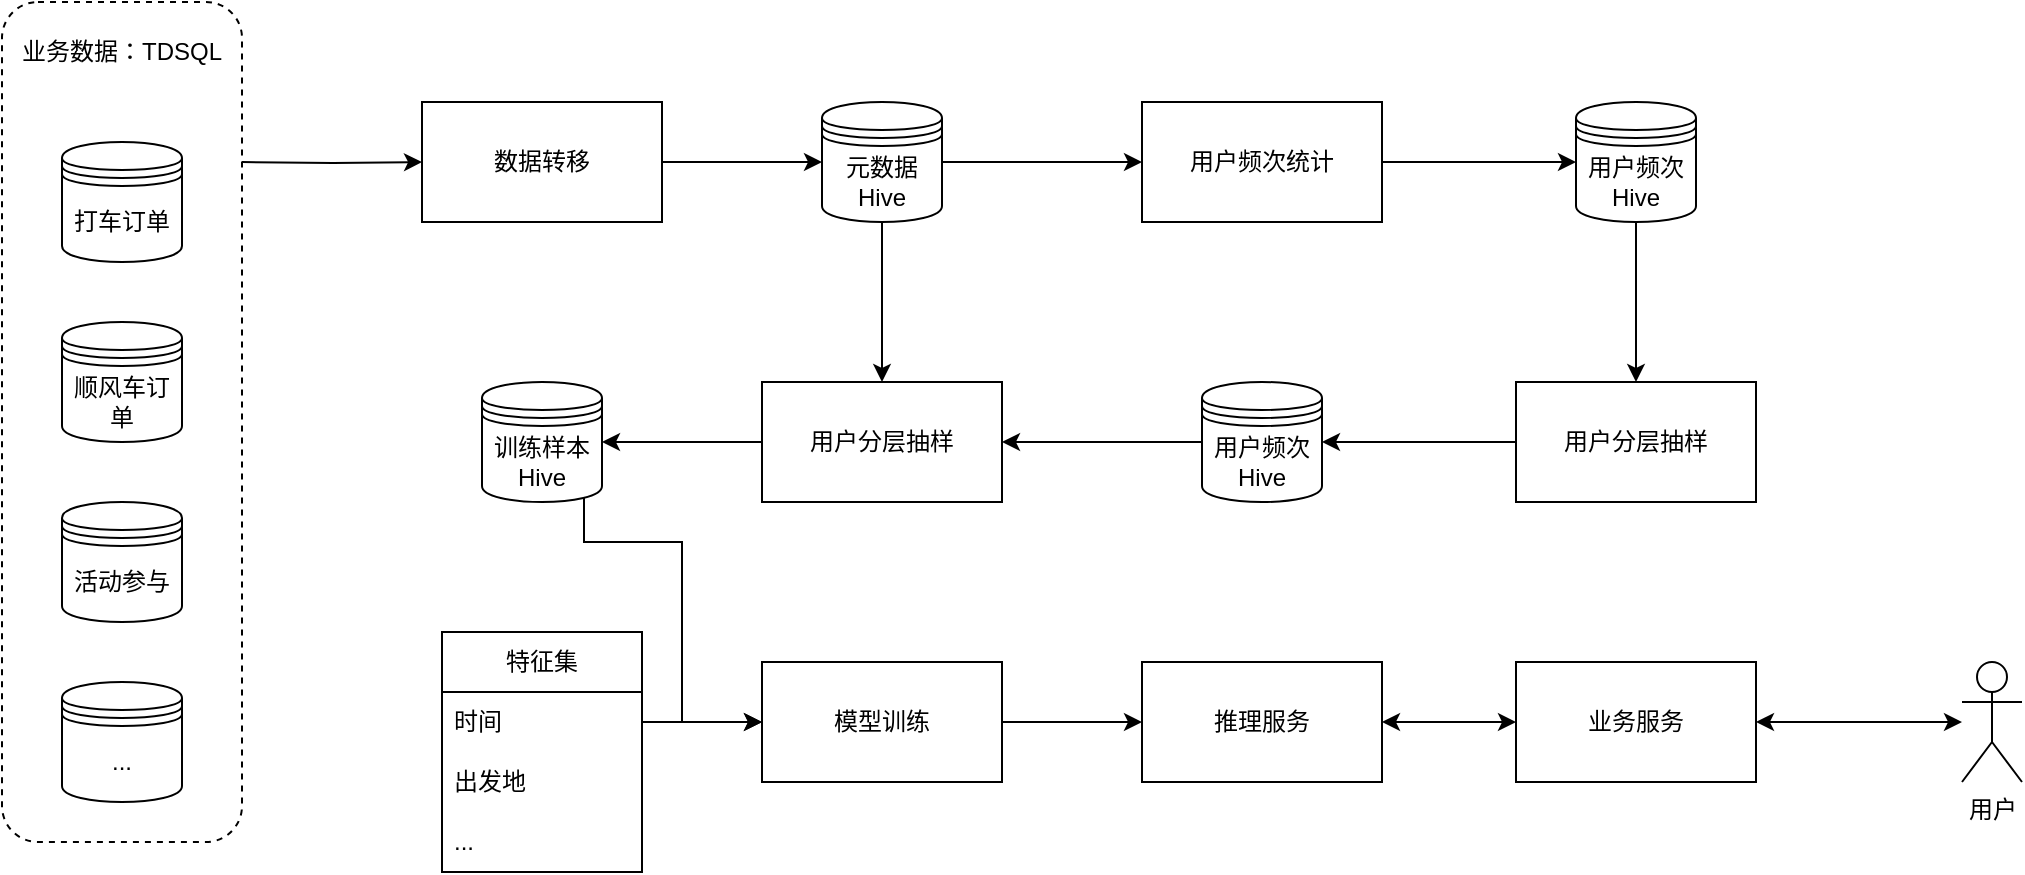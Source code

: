 <mxfile version="25.0.3">
  <diagram name="第 1 页" id="ljqJnMd4tAoq8gkYt9_l">
    <mxGraphModel dx="1383" dy="699" grid="1" gridSize="10" guides="1" tooltips="1" connect="1" arrows="1" fold="1" page="1" pageScale="1" pageWidth="827" pageHeight="1169" math="0" shadow="0">
      <root>
        <mxCell id="0" />
        <mxCell id="1" parent="0" />
        <mxCell id="X4z7BiE-yW4PL0MvgSgU-1" style="edgeStyle=orthogonalEdgeStyle;rounded=0;orthogonalLoop=1;jettySize=auto;html=1;exitX=1;exitY=0.5;exitDx=0;exitDy=0;entryX=0;entryY=0.5;entryDx=0;entryDy=0;" edge="1" parent="1" target="-XVkC3dEDmF10gojKpt2-9">
          <mxGeometry relative="1" as="geometry">
            <mxPoint x="160" y="200" as="sourcePoint" />
          </mxGeometry>
        </mxCell>
        <mxCell id="-XVkC3dEDmF10gojKpt2-4" value="" style="rounded=1;whiteSpace=wrap;html=1;fillColor=none;dashed=1;" parent="1" vertex="1">
          <mxGeometry x="40" y="120" width="120" height="420" as="geometry" />
        </mxCell>
        <mxCell id="-XVkC3dEDmF10gojKpt2-1" value="打车订单" style="shape=datastore;whiteSpace=wrap;html=1;" parent="1" vertex="1">
          <mxGeometry x="70" y="190" width="60" height="60" as="geometry" />
        </mxCell>
        <mxCell id="-XVkC3dEDmF10gojKpt2-2" value="顺风车订单" style="shape=datastore;whiteSpace=wrap;html=1;" parent="1" vertex="1">
          <mxGeometry x="70" y="280" width="60" height="60" as="geometry" />
        </mxCell>
        <mxCell id="-XVkC3dEDmF10gojKpt2-3" value="活动参与" style="shape=datastore;whiteSpace=wrap;html=1;" parent="1" vertex="1">
          <mxGeometry x="70" y="370" width="60" height="60" as="geometry" />
        </mxCell>
        <mxCell id="-XVkC3dEDmF10gojKpt2-5" value="业务数据：TDSQL" style="text;html=1;align=center;verticalAlign=middle;whiteSpace=wrap;rounded=0;" parent="1" vertex="1">
          <mxGeometry x="40" y="130" width="120" height="30" as="geometry" />
        </mxCell>
        <mxCell id="X4z7BiE-yW4PL0MvgSgU-2" style="edgeStyle=orthogonalEdgeStyle;rounded=0;orthogonalLoop=1;jettySize=auto;html=1;exitX=1;exitY=0.5;exitDx=0;exitDy=0;entryX=0;entryY=0.5;entryDx=0;entryDy=0;" edge="1" parent="1" source="-XVkC3dEDmF10gojKpt2-9" target="-XVkC3dEDmF10gojKpt2-17">
          <mxGeometry relative="1" as="geometry" />
        </mxCell>
        <mxCell id="-XVkC3dEDmF10gojKpt2-9" value="数据转移" style="rounded=0;whiteSpace=wrap;html=1;" parent="1" vertex="1">
          <mxGeometry x="250" y="170" width="120" height="60" as="geometry" />
        </mxCell>
        <mxCell id="X4z7BiE-yW4PL0MvgSgU-4" style="edgeStyle=orthogonalEdgeStyle;rounded=0;orthogonalLoop=1;jettySize=auto;html=1;exitX=1;exitY=0.5;exitDx=0;exitDy=0;entryX=0;entryY=0.5;entryDx=0;entryDy=0;" edge="1" parent="1" source="-XVkC3dEDmF10gojKpt2-17" target="X4z7BiE-yW4PL0MvgSgU-3">
          <mxGeometry relative="1" as="geometry" />
        </mxCell>
        <mxCell id="X4z7BiE-yW4PL0MvgSgU-14" style="edgeStyle=orthogonalEdgeStyle;rounded=0;orthogonalLoop=1;jettySize=auto;html=1;exitX=0.5;exitY=1;exitDx=0;exitDy=0;entryX=0.5;entryY=0;entryDx=0;entryDy=0;" edge="1" parent="1" source="-XVkC3dEDmF10gojKpt2-17" target="X4z7BiE-yW4PL0MvgSgU-12">
          <mxGeometry relative="1" as="geometry" />
        </mxCell>
        <mxCell id="-XVkC3dEDmF10gojKpt2-17" value="元数据Hive" style="shape=datastore;whiteSpace=wrap;html=1;" parent="1" vertex="1">
          <mxGeometry x="450" y="170" width="60" height="60" as="geometry" />
        </mxCell>
        <mxCell id="-XVkC3dEDmF10gojKpt2-20" value="..." style="shape=datastore;whiteSpace=wrap;html=1;" parent="1" vertex="1">
          <mxGeometry x="70" y="460" width="60" height="60" as="geometry" />
        </mxCell>
        <mxCell id="X4z7BiE-yW4PL0MvgSgU-10" style="edgeStyle=orthogonalEdgeStyle;rounded=0;orthogonalLoop=1;jettySize=auto;html=1;exitX=0.5;exitY=1;exitDx=0;exitDy=0;entryX=0.5;entryY=0;entryDx=0;entryDy=0;" edge="1" parent="1" source="x-YzyVuPW73V3ZVEIBx--1" target="X4z7BiE-yW4PL0MvgSgU-9">
          <mxGeometry relative="1" as="geometry" />
        </mxCell>
        <mxCell id="x-YzyVuPW73V3ZVEIBx--1" value="&lt;span style=&quot;background-color: initial;&quot;&gt;用户频次Hive&lt;/span&gt;" style="shape=datastore;whiteSpace=wrap;html=1;" parent="1" vertex="1">
          <mxGeometry x="827" y="170" width="60" height="60" as="geometry" />
        </mxCell>
        <mxCell id="X4z7BiE-yW4PL0MvgSgU-7" style="edgeStyle=orthogonalEdgeStyle;rounded=0;orthogonalLoop=1;jettySize=auto;html=1;exitX=1;exitY=0.5;exitDx=0;exitDy=0;" edge="1" parent="1" source="X4z7BiE-yW4PL0MvgSgU-3" target="x-YzyVuPW73V3ZVEIBx--1">
          <mxGeometry relative="1" as="geometry" />
        </mxCell>
        <mxCell id="X4z7BiE-yW4PL0MvgSgU-3" value="用户频次统计" style="rounded=0;whiteSpace=wrap;html=1;" vertex="1" parent="1">
          <mxGeometry x="610" y="170" width="120" height="60" as="geometry" />
        </mxCell>
        <mxCell id="X4z7BiE-yW4PL0MvgSgU-13" style="edgeStyle=orthogonalEdgeStyle;rounded=0;orthogonalLoop=1;jettySize=auto;html=1;exitX=0;exitY=0.5;exitDx=0;exitDy=0;entryX=1;entryY=0.5;entryDx=0;entryDy=0;" edge="1" parent="1" source="X4z7BiE-yW4PL0MvgSgU-8" target="X4z7BiE-yW4PL0MvgSgU-12">
          <mxGeometry relative="1" as="geometry" />
        </mxCell>
        <mxCell id="X4z7BiE-yW4PL0MvgSgU-8" value="&lt;span style=&quot;background-color: initial;&quot;&gt;用户频次Hive&lt;/span&gt;" style="shape=datastore;whiteSpace=wrap;html=1;" vertex="1" parent="1">
          <mxGeometry x="640" y="310" width="60" height="60" as="geometry" />
        </mxCell>
        <mxCell id="X4z7BiE-yW4PL0MvgSgU-11" style="edgeStyle=orthogonalEdgeStyle;rounded=0;orthogonalLoop=1;jettySize=auto;html=1;exitX=0;exitY=0.5;exitDx=0;exitDy=0;entryX=1;entryY=0.5;entryDx=0;entryDy=0;" edge="1" parent="1" source="X4z7BiE-yW4PL0MvgSgU-9" target="X4z7BiE-yW4PL0MvgSgU-8">
          <mxGeometry relative="1" as="geometry" />
        </mxCell>
        <mxCell id="X4z7BiE-yW4PL0MvgSgU-9" value="用户分层抽样" style="rounded=0;whiteSpace=wrap;html=1;" vertex="1" parent="1">
          <mxGeometry x="797" y="310" width="120" height="60" as="geometry" />
        </mxCell>
        <mxCell id="X4z7BiE-yW4PL0MvgSgU-16" style="edgeStyle=orthogonalEdgeStyle;rounded=0;orthogonalLoop=1;jettySize=auto;html=1;exitX=0;exitY=0.5;exitDx=0;exitDy=0;entryX=1;entryY=0.5;entryDx=0;entryDy=0;" edge="1" parent="1" source="X4z7BiE-yW4PL0MvgSgU-12" target="X4z7BiE-yW4PL0MvgSgU-15">
          <mxGeometry relative="1" as="geometry" />
        </mxCell>
        <mxCell id="X4z7BiE-yW4PL0MvgSgU-12" value="用户分层抽样" style="rounded=0;whiteSpace=wrap;html=1;" vertex="1" parent="1">
          <mxGeometry x="420" y="310" width="120" height="60" as="geometry" />
        </mxCell>
        <mxCell id="X4z7BiE-yW4PL0MvgSgU-23" style="edgeStyle=orthogonalEdgeStyle;rounded=0;orthogonalLoop=1;jettySize=auto;html=1;exitX=0.85;exitY=0.95;exitDx=0;exitDy=0;exitPerimeter=0;entryX=0;entryY=0.5;entryDx=0;entryDy=0;" edge="1" parent="1" source="X4z7BiE-yW4PL0MvgSgU-15" target="X4z7BiE-yW4PL0MvgSgU-21">
          <mxGeometry relative="1" as="geometry">
            <Array as="points">
              <mxPoint x="331" y="390" />
              <mxPoint x="380" y="390" />
              <mxPoint x="380" y="480" />
            </Array>
          </mxGeometry>
        </mxCell>
        <mxCell id="X4z7BiE-yW4PL0MvgSgU-15" value="&lt;span style=&quot;background-color: initial;&quot;&gt;训练样本Hive&lt;/span&gt;" style="shape=datastore;whiteSpace=wrap;html=1;" vertex="1" parent="1">
          <mxGeometry x="280" y="310" width="60" height="60" as="geometry" />
        </mxCell>
        <mxCell id="X4z7BiE-yW4PL0MvgSgU-17" value="特征集" style="swimlane;fontStyle=0;childLayout=stackLayout;horizontal=1;startSize=30;horizontalStack=0;resizeParent=1;resizeParentMax=0;resizeLast=0;collapsible=1;marginBottom=0;whiteSpace=wrap;html=1;" vertex="1" parent="1">
          <mxGeometry x="260" y="435" width="100" height="120" as="geometry" />
        </mxCell>
        <mxCell id="X4z7BiE-yW4PL0MvgSgU-18" value="时间" style="text;strokeColor=none;fillColor=none;align=left;verticalAlign=middle;spacingLeft=4;spacingRight=4;overflow=hidden;points=[[0,0.5],[1,0.5]];portConstraint=eastwest;rotatable=0;whiteSpace=wrap;html=1;" vertex="1" parent="X4z7BiE-yW4PL0MvgSgU-17">
          <mxGeometry y="30" width="100" height="30" as="geometry" />
        </mxCell>
        <mxCell id="X4z7BiE-yW4PL0MvgSgU-19" value="出发地" style="text;strokeColor=none;fillColor=none;align=left;verticalAlign=middle;spacingLeft=4;spacingRight=4;overflow=hidden;points=[[0,0.5],[1,0.5]];portConstraint=eastwest;rotatable=0;whiteSpace=wrap;html=1;" vertex="1" parent="X4z7BiE-yW4PL0MvgSgU-17">
          <mxGeometry y="60" width="100" height="30" as="geometry" />
        </mxCell>
        <mxCell id="X4z7BiE-yW4PL0MvgSgU-20" value="..." style="text;strokeColor=none;fillColor=none;align=left;verticalAlign=middle;spacingLeft=4;spacingRight=4;overflow=hidden;points=[[0,0.5],[1,0.5]];portConstraint=eastwest;rotatable=0;whiteSpace=wrap;html=1;" vertex="1" parent="X4z7BiE-yW4PL0MvgSgU-17">
          <mxGeometry y="90" width="100" height="30" as="geometry" />
        </mxCell>
        <mxCell id="X4z7BiE-yW4PL0MvgSgU-26" style="edgeStyle=orthogonalEdgeStyle;rounded=0;orthogonalLoop=1;jettySize=auto;html=1;exitX=1;exitY=0.5;exitDx=0;exitDy=0;entryX=0;entryY=0.5;entryDx=0;entryDy=0;" edge="1" parent="1" source="X4z7BiE-yW4PL0MvgSgU-21" target="X4z7BiE-yW4PL0MvgSgU-25">
          <mxGeometry relative="1" as="geometry" />
        </mxCell>
        <mxCell id="X4z7BiE-yW4PL0MvgSgU-21" value="模型训练" style="rounded=0;whiteSpace=wrap;html=1;" vertex="1" parent="1">
          <mxGeometry x="420" y="450" width="120" height="60" as="geometry" />
        </mxCell>
        <mxCell id="X4z7BiE-yW4PL0MvgSgU-22" style="edgeStyle=orthogonalEdgeStyle;rounded=0;orthogonalLoop=1;jettySize=auto;html=1;exitX=1;exitY=0.5;exitDx=0;exitDy=0;entryX=0;entryY=0.5;entryDx=0;entryDy=0;" edge="1" parent="1" source="X4z7BiE-yW4PL0MvgSgU-18" target="X4z7BiE-yW4PL0MvgSgU-21">
          <mxGeometry relative="1" as="geometry" />
        </mxCell>
        <mxCell id="X4z7BiE-yW4PL0MvgSgU-24" value="用户" style="shape=umlActor;verticalLabelPosition=bottom;verticalAlign=top;html=1;" vertex="1" parent="1">
          <mxGeometry x="1020" y="450" width="30" height="60" as="geometry" />
        </mxCell>
        <mxCell id="X4z7BiE-yW4PL0MvgSgU-32" style="edgeStyle=orthogonalEdgeStyle;rounded=0;orthogonalLoop=1;jettySize=auto;html=1;exitX=1;exitY=0.5;exitDx=0;exitDy=0;entryX=0;entryY=0.5;entryDx=0;entryDy=0;startArrow=classic;startFill=1;" edge="1" parent="1" source="X4z7BiE-yW4PL0MvgSgU-25" target="X4z7BiE-yW4PL0MvgSgU-27">
          <mxGeometry relative="1" as="geometry" />
        </mxCell>
        <mxCell id="X4z7BiE-yW4PL0MvgSgU-25" value="推理服务" style="rounded=0;whiteSpace=wrap;html=1;" vertex="1" parent="1">
          <mxGeometry x="610" y="450" width="120" height="60" as="geometry" />
        </mxCell>
        <mxCell id="X4z7BiE-yW4PL0MvgSgU-31" style="edgeStyle=orthogonalEdgeStyle;rounded=0;orthogonalLoop=1;jettySize=auto;html=1;exitX=1;exitY=0.5;exitDx=0;exitDy=0;startArrow=classic;startFill=1;" edge="1" parent="1" source="X4z7BiE-yW4PL0MvgSgU-27" target="X4z7BiE-yW4PL0MvgSgU-24">
          <mxGeometry relative="1" as="geometry" />
        </mxCell>
        <mxCell id="X4z7BiE-yW4PL0MvgSgU-27" value="业务服务" style="rounded=0;whiteSpace=wrap;html=1;" vertex="1" parent="1">
          <mxGeometry x="797" y="450" width="120" height="60" as="geometry" />
        </mxCell>
      </root>
    </mxGraphModel>
  </diagram>
</mxfile>
